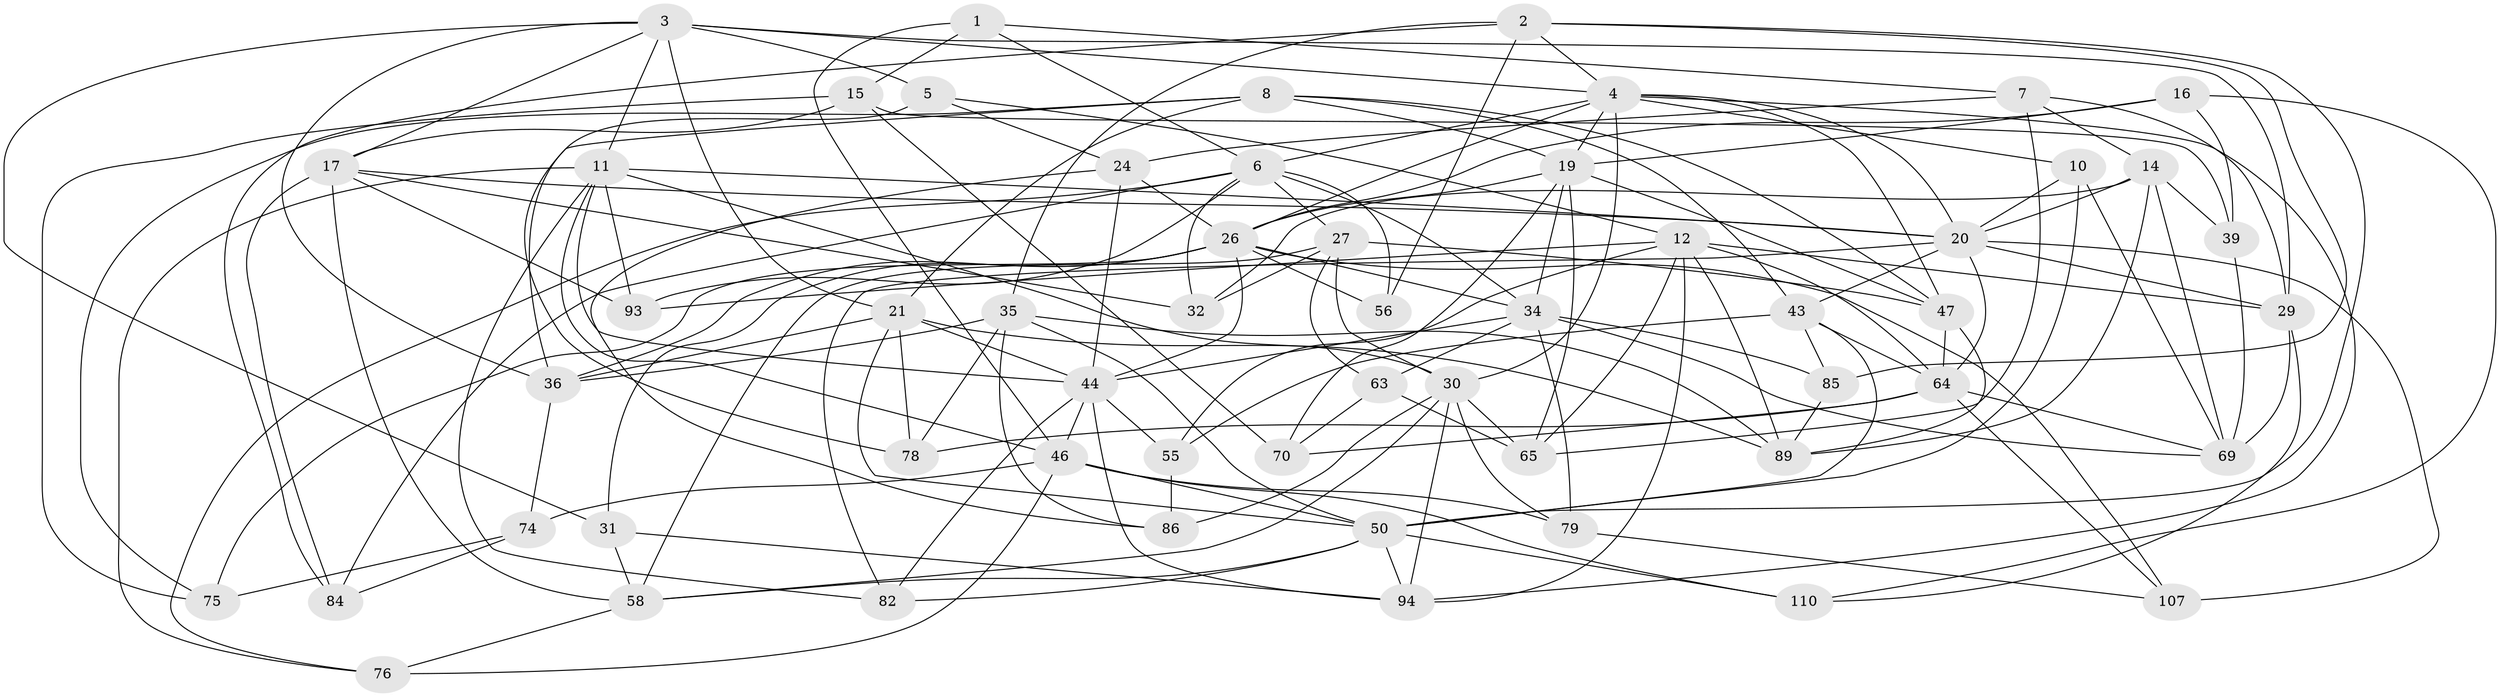 // original degree distribution, {4: 1.0}
// Generated by graph-tools (version 1.1) at 2025/16/03/09/25 04:16:24]
// undirected, 56 vertices, 163 edges
graph export_dot {
graph [start="1"]
  node [color=gray90,style=filled];
  1;
  2 [super="+18"];
  3 [super="+49"];
  4 [super="+72+9"];
  5;
  6 [super="+45+61"];
  7 [super="+57"];
  8 [super="+22"];
  10;
  11 [super="+99+92"];
  12 [super="+25+71"];
  14 [super="+66"];
  15 [super="+96"];
  16;
  17 [super="+48"];
  19 [super="+33+23"];
  20 [super="+41+88"];
  21 [super="+37+87"];
  24 [super="+59"];
  26 [super="+73+28+53"];
  27 [super="+40"];
  29 [super="+91"];
  30 [super="+60+42"];
  31;
  32;
  34 [super="+105+38"];
  35 [super="+106"];
  36 [super="+67"];
  39;
  43 [super="+51"];
  44 [super="+95+52"];
  46 [super="+54"];
  47 [super="+97"];
  50 [super="+100+81"];
  55;
  56;
  58 [super="+68"];
  63;
  64 [super="+83+101"];
  65 [super="+104"];
  69 [super="+90"];
  70;
  74;
  75;
  76;
  78;
  79;
  82;
  84;
  85;
  86;
  89 [super="+98"];
  93;
  94 [super="+103"];
  107;
  110;
  1 -- 15;
  1 -- 7;
  1 -- 46;
  1 -- 6;
  2 -- 85;
  2 -- 84;
  2 -- 35;
  2 -- 56;
  2 -- 4;
  2 -- 50;
  3 -- 5;
  3 -- 17;
  3 -- 4;
  3 -- 21;
  3 -- 29;
  3 -- 31;
  3 -- 11;
  3 -- 36;
  4 -- 10;
  4 -- 19;
  4 -- 94;
  4 -- 20;
  4 -- 26;
  4 -- 30;
  4 -- 47;
  4 -- 6;
  5 -- 78;
  5 -- 24;
  5 -- 12;
  6 -- 56 [weight=2];
  6 -- 27;
  6 -- 32;
  6 -- 84;
  6 -- 76;
  6 -- 93;
  6 -- 34;
  7 -- 14;
  7 -- 29;
  7 -- 65 [weight=2];
  7 -- 24;
  8 -- 75;
  8 -- 43;
  8 -- 21;
  8 -- 19;
  8 -- 47;
  8 -- 36;
  10 -- 69;
  10 -- 50;
  10 -- 20;
  11 -- 82;
  11 -- 76;
  11 -- 20;
  11 -- 93;
  11 -- 46;
  11 -- 30;
  11 -- 44;
  12 -- 29;
  12 -- 55;
  12 -- 94;
  12 -- 64;
  12 -- 93;
  12 -- 89;
  12 -- 65;
  14 -- 32;
  14 -- 20;
  14 -- 89;
  14 -- 69;
  14 -- 39;
  15 -- 70;
  15 -- 17 [weight=2];
  15 -- 75;
  15 -- 39;
  16 -- 110;
  16 -- 39;
  16 -- 19;
  16 -- 26;
  17 -- 32;
  17 -- 84;
  17 -- 93;
  17 -- 20;
  17 -- 58;
  19 -- 70;
  19 -- 65;
  19 -- 26;
  19 -- 47;
  19 -- 34;
  20 -- 107;
  20 -- 82;
  20 -- 43;
  20 -- 29;
  20 -- 64;
  21 -- 36;
  21 -- 78;
  21 -- 50;
  21 -- 44 [weight=2];
  21 -- 89;
  24 -- 86;
  24 -- 26 [weight=2];
  24 -- 44;
  26 -- 34;
  26 -- 75;
  26 -- 31;
  26 -- 56;
  26 -- 107;
  26 -- 36;
  26 -- 44;
  27 -- 58;
  27 -- 63;
  27 -- 32;
  27 -- 30;
  27 -- 47;
  29 -- 110;
  29 -- 69;
  30 -- 86;
  30 -- 79;
  30 -- 94;
  30 -- 58;
  30 -- 65;
  31 -- 58;
  31 -- 94;
  34 -- 85;
  34 -- 63;
  34 -- 69;
  34 -- 79;
  34 -- 44;
  35 -- 36;
  35 -- 78;
  35 -- 89;
  35 -- 86;
  35 -- 50;
  36 -- 74;
  39 -- 69;
  43 -- 55;
  43 -- 50;
  43 -- 85;
  43 -- 64;
  44 -- 94;
  44 -- 46;
  44 -- 82;
  44 -- 55;
  46 -- 110;
  46 -- 74;
  46 -- 76;
  46 -- 79;
  46 -- 50;
  47 -- 89;
  47 -- 64;
  50 -- 82;
  50 -- 58;
  50 -- 110;
  50 -- 94;
  55 -- 86;
  58 -- 76;
  63 -- 65;
  63 -- 70;
  64 -- 69;
  64 -- 70;
  64 -- 107;
  64 -- 78;
  74 -- 84;
  74 -- 75;
  79 -- 107;
  85 -- 89;
}
